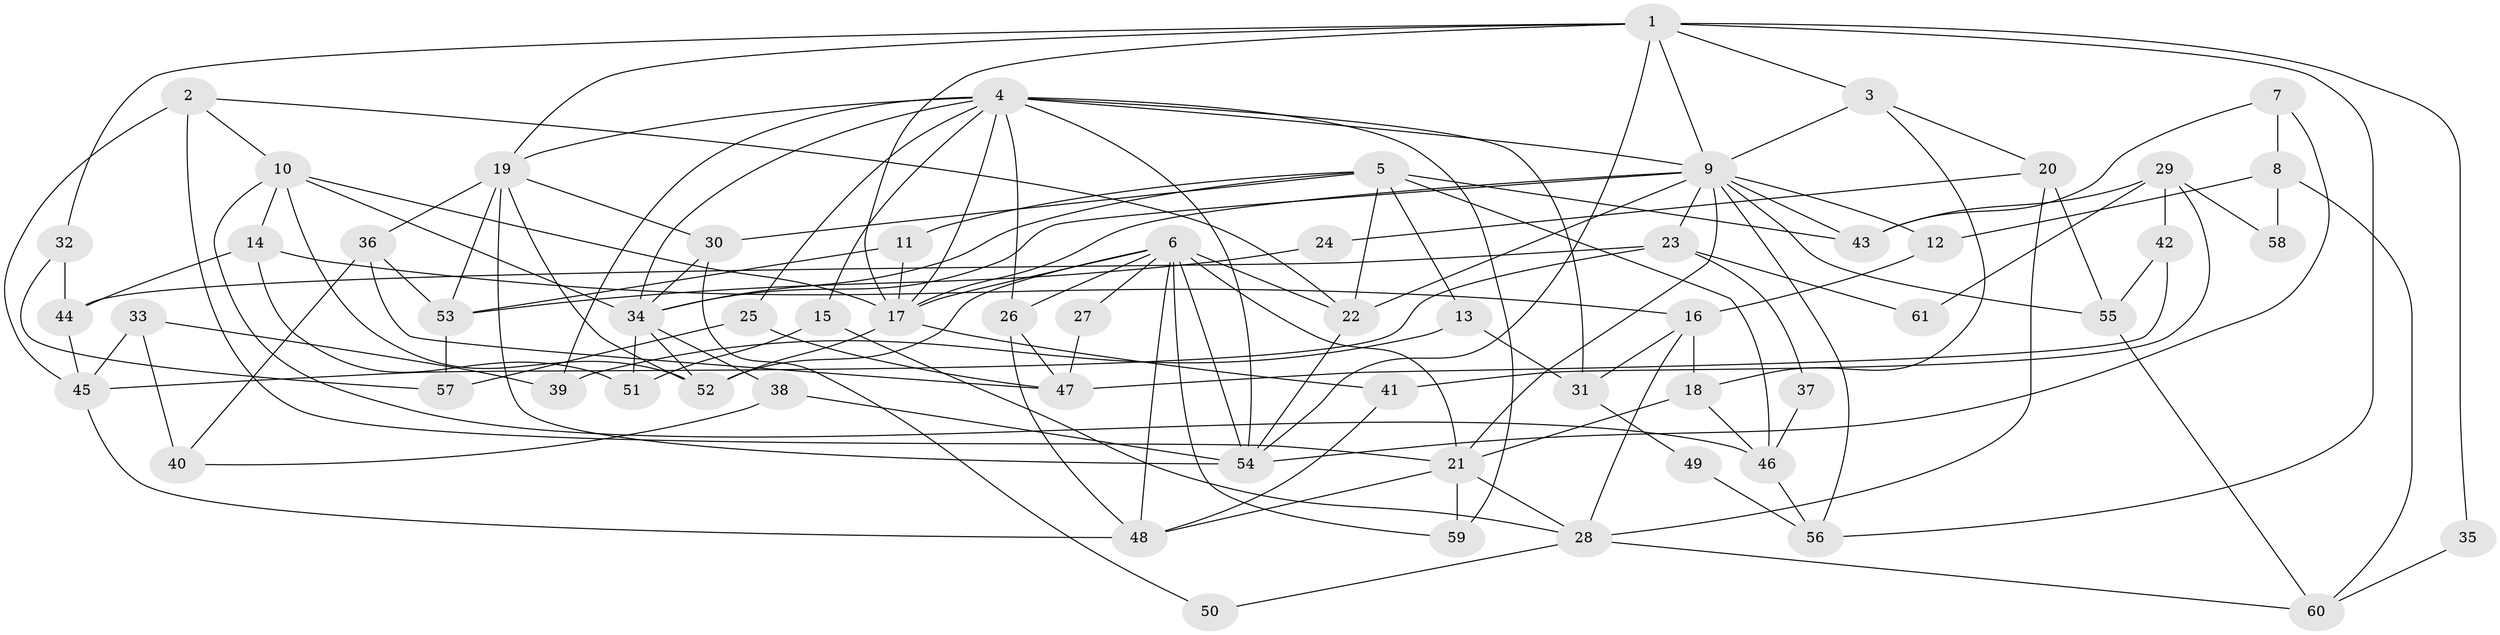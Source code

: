 // original degree distribution, {8: 0.03529411764705882, 4: 0.2823529411764706, 7: 0.023529411764705882, 3: 0.29411764705882354, 5: 0.17647058823529413, 6: 0.07058823529411765, 2: 0.11764705882352941}
// Generated by graph-tools (version 1.1) at 2025/50/03/04/25 22:50:49]
// undirected, 61 vertices, 135 edges
graph export_dot {
  node [color=gray90,style=filled];
  1;
  2;
  3;
  4;
  5;
  6;
  7;
  8;
  9;
  10;
  11;
  12;
  13;
  14;
  15;
  16;
  17;
  18;
  19;
  20;
  21;
  22;
  23;
  24;
  25;
  26;
  27;
  28;
  29;
  30;
  31;
  32;
  33;
  34;
  35;
  36;
  37;
  38;
  39;
  40;
  41;
  42;
  43;
  44;
  45;
  46;
  47;
  48;
  49;
  50;
  51;
  52;
  53;
  54;
  55;
  56;
  57;
  58;
  59;
  60;
  61;
  1 -- 3 [weight=1.0];
  1 -- 9 [weight=1.0];
  1 -- 17 [weight=1.0];
  1 -- 19 [weight=1.0];
  1 -- 32 [weight=1.0];
  1 -- 35 [weight=1.0];
  1 -- 54 [weight=1.0];
  1 -- 56 [weight=1.0];
  2 -- 10 [weight=1.0];
  2 -- 21 [weight=1.0];
  2 -- 22 [weight=1.0];
  2 -- 45 [weight=1.0];
  3 -- 9 [weight=1.0];
  3 -- 18 [weight=1.0];
  3 -- 20 [weight=1.0];
  4 -- 9 [weight=2.0];
  4 -- 15 [weight=1.0];
  4 -- 17 [weight=1.0];
  4 -- 19 [weight=1.0];
  4 -- 25 [weight=1.0];
  4 -- 26 [weight=1.0];
  4 -- 31 [weight=1.0];
  4 -- 34 [weight=2.0];
  4 -- 39 [weight=1.0];
  4 -- 54 [weight=1.0];
  4 -- 59 [weight=1.0];
  5 -- 11 [weight=1.0];
  5 -- 13 [weight=1.0];
  5 -- 22 [weight=1.0];
  5 -- 30 [weight=1.0];
  5 -- 34 [weight=1.0];
  5 -- 43 [weight=1.0];
  5 -- 46 [weight=1.0];
  6 -- 17 [weight=2.0];
  6 -- 21 [weight=1.0];
  6 -- 22 [weight=1.0];
  6 -- 26 [weight=1.0];
  6 -- 27 [weight=1.0];
  6 -- 48 [weight=1.0];
  6 -- 52 [weight=1.0];
  6 -- 54 [weight=1.0];
  6 -- 59 [weight=1.0];
  7 -- 8 [weight=1.0];
  7 -- 43 [weight=1.0];
  7 -- 54 [weight=1.0];
  8 -- 12 [weight=1.0];
  8 -- 58 [weight=1.0];
  8 -- 60 [weight=1.0];
  9 -- 12 [weight=1.0];
  9 -- 17 [weight=1.0];
  9 -- 21 [weight=1.0];
  9 -- 22 [weight=1.0];
  9 -- 23 [weight=1.0];
  9 -- 34 [weight=1.0];
  9 -- 43 [weight=1.0];
  9 -- 55 [weight=2.0];
  9 -- 56 [weight=1.0];
  10 -- 14 [weight=1.0];
  10 -- 17 [weight=1.0];
  10 -- 34 [weight=1.0];
  10 -- 46 [weight=1.0];
  10 -- 52 [weight=1.0];
  11 -- 17 [weight=1.0];
  11 -- 53 [weight=1.0];
  12 -- 16 [weight=1.0];
  13 -- 31 [weight=1.0];
  13 -- 39 [weight=1.0];
  14 -- 16 [weight=1.0];
  14 -- 44 [weight=1.0];
  14 -- 51 [weight=1.0];
  15 -- 28 [weight=1.0];
  15 -- 51 [weight=1.0];
  16 -- 18 [weight=1.0];
  16 -- 28 [weight=1.0];
  16 -- 31 [weight=1.0];
  17 -- 41 [weight=1.0];
  17 -- 52 [weight=1.0];
  18 -- 21 [weight=1.0];
  18 -- 46 [weight=1.0];
  19 -- 30 [weight=1.0];
  19 -- 36 [weight=1.0];
  19 -- 52 [weight=1.0];
  19 -- 53 [weight=1.0];
  19 -- 54 [weight=2.0];
  20 -- 24 [weight=1.0];
  20 -- 28 [weight=1.0];
  20 -- 55 [weight=1.0];
  21 -- 28 [weight=1.0];
  21 -- 48 [weight=1.0];
  21 -- 59 [weight=1.0];
  22 -- 54 [weight=1.0];
  23 -- 37 [weight=1.0];
  23 -- 44 [weight=1.0];
  23 -- 45 [weight=1.0];
  23 -- 61 [weight=1.0];
  24 -- 53 [weight=1.0];
  25 -- 47 [weight=1.0];
  25 -- 57 [weight=1.0];
  26 -- 47 [weight=1.0];
  26 -- 48 [weight=1.0];
  27 -- 47 [weight=1.0];
  28 -- 50 [weight=1.0];
  28 -- 60 [weight=1.0];
  29 -- 41 [weight=1.0];
  29 -- 42 [weight=1.0];
  29 -- 43 [weight=1.0];
  29 -- 58 [weight=1.0];
  29 -- 61 [weight=1.0];
  30 -- 34 [weight=1.0];
  30 -- 50 [weight=1.0];
  31 -- 49 [weight=1.0];
  32 -- 44 [weight=1.0];
  32 -- 57 [weight=1.0];
  33 -- 39 [weight=1.0];
  33 -- 40 [weight=1.0];
  33 -- 45 [weight=1.0];
  34 -- 38 [weight=1.0];
  34 -- 51 [weight=1.0];
  34 -- 52 [weight=2.0];
  35 -- 60 [weight=1.0];
  36 -- 40 [weight=1.0];
  36 -- 47 [weight=1.0];
  36 -- 53 [weight=1.0];
  37 -- 46 [weight=1.0];
  38 -- 40 [weight=1.0];
  38 -- 54 [weight=1.0];
  41 -- 48 [weight=1.0];
  42 -- 47 [weight=1.0];
  42 -- 55 [weight=1.0];
  44 -- 45 [weight=1.0];
  45 -- 48 [weight=1.0];
  46 -- 56 [weight=1.0];
  49 -- 56 [weight=1.0];
  53 -- 57 [weight=1.0];
  55 -- 60 [weight=1.0];
}
